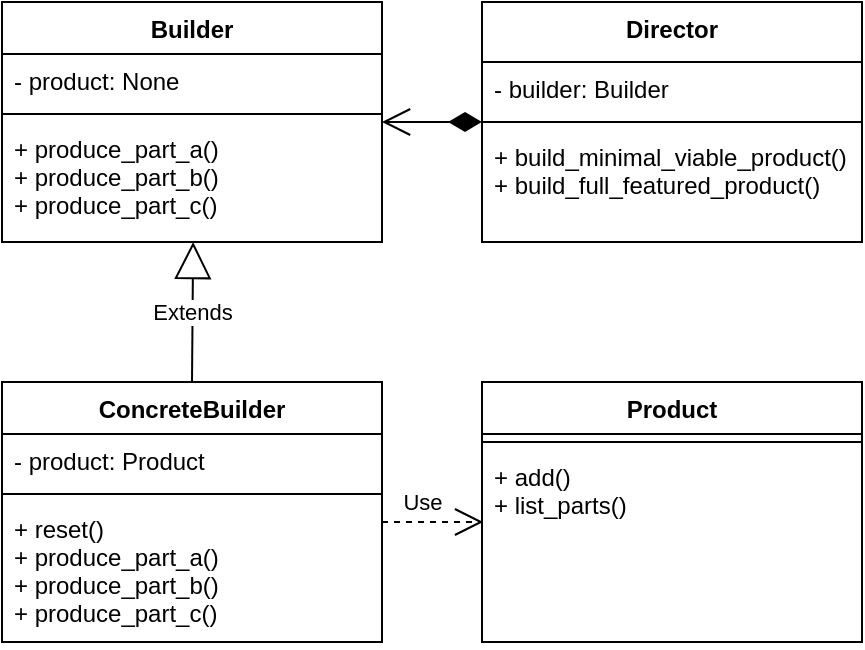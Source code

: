 <mxfile version="14.6.6" type="embed"><diagram id="sT0B_fg7LNwbXut7dq0-" name="Page-1"><mxGraphModel dx="1064" dy="359" grid="1" gridSize="10" guides="1" tooltips="1" connect="1" arrows="1" fold="1" page="1" pageScale="1" pageWidth="850" pageHeight="1100" math="0" shadow="0"><root><mxCell id="0"/><mxCell id="1" parent="0"/><mxCell id="11" value="Extends" style="endArrow=block;endSize=16;endFill=0;html=1;exitX=0.5;exitY=0;exitDx=0;exitDy=0;entryX=0.503;entryY=1;entryDx=0;entryDy=0;entryPerimeter=0;" edge="1" parent="1" target="32"><mxGeometry width="160" relative="1" as="geometry"><mxPoint x="305" y="250" as="sourcePoint"/><mxPoint x="305" y="202" as="targetPoint"/></mxGeometry></mxCell><mxCell id="16" value="Product" style="swimlane;fontStyle=1;align=center;verticalAlign=top;childLayout=stackLayout;horizontal=1;startSize=26;horizontalStack=0;resizeParent=1;resizeParentMax=0;resizeLast=0;collapsible=1;marginBottom=0;" vertex="1" parent="1"><mxGeometry x="450" y="250" width="190" height="130" as="geometry"/></mxCell><mxCell id="18" value="" style="line;strokeWidth=1;fillColor=none;align=left;verticalAlign=middle;spacingTop=-1;spacingLeft=3;spacingRight=3;rotatable=0;labelPosition=right;points=[];portConstraint=eastwest;" vertex="1" parent="16"><mxGeometry y="26" width="190" height="8" as="geometry"/></mxCell><mxCell id="19" value="+ add()&#10;+ list_parts()" style="text;strokeColor=none;fillColor=none;align=left;verticalAlign=top;spacingLeft=4;spacingRight=4;overflow=hidden;rotatable=0;points=[[0,0.5],[1,0.5]];portConstraint=eastwest;" vertex="1" parent="16"><mxGeometry y="34" width="190" height="96" as="geometry"/></mxCell><mxCell id="22" value="Director" style="swimlane;fontStyle=1;align=center;verticalAlign=top;childLayout=stackLayout;horizontal=1;startSize=30;horizontalStack=0;resizeParent=1;resizeParentMax=0;resizeLast=0;collapsible=1;marginBottom=0;" vertex="1" parent="1"><mxGeometry x="450" y="60" width="190" height="120" as="geometry"><mxRectangle x="240" y="10" width="190" height="30" as="alternateBounds"/></mxGeometry></mxCell><mxCell id="23" value="- builder: Builder" style="text;strokeColor=none;fillColor=none;align=left;verticalAlign=top;spacingLeft=4;spacingRight=4;overflow=hidden;rotatable=0;points=[[0,0.5],[1,0.5]];portConstraint=eastwest;" vertex="1" parent="22"><mxGeometry y="30" width="190" height="26" as="geometry"/></mxCell><mxCell id="24" value="" style="line;strokeWidth=1;fillColor=none;align=left;verticalAlign=middle;spacingTop=-1;spacingLeft=3;spacingRight=3;rotatable=0;labelPosition=right;points=[];portConstraint=eastwest;" vertex="1" parent="22"><mxGeometry y="56" width="190" height="8" as="geometry"/></mxCell><mxCell id="25" value="+ build_minimal_viable_product()&#10;+ build_full_featured_product()&#10; " style="text;strokeColor=none;fillColor=none;align=left;verticalAlign=top;spacingLeft=4;spacingRight=4;overflow=hidden;rotatable=0;points=[[0,0.5],[1,0.5]];portConstraint=eastwest;" vertex="1" parent="22"><mxGeometry y="64" width="190" height="56" as="geometry"/></mxCell><mxCell id="27" value="" style="endArrow=open;html=1;endSize=12;startArrow=diamondThin;startSize=14;startFill=1;edgeStyle=orthogonalEdgeStyle;align=left;verticalAlign=bottom;exitX=0;exitY=0.5;exitDx=0;exitDy=0;" edge="1" parent="1" source="22" target="29"><mxGeometry x="-1" y="3" relative="1" as="geometry"><mxPoint x="441" y="120" as="sourcePoint"/><mxPoint x="400" y="144" as="targetPoint"/><Array as="points"/></mxGeometry></mxCell><mxCell id="29" value="Builder" style="swimlane;fontStyle=1;align=center;verticalAlign=top;childLayout=stackLayout;horizontal=1;startSize=26;horizontalStack=0;resizeParent=1;resizeParentMax=0;resizeLast=0;collapsible=1;marginBottom=0;" vertex="1" parent="1"><mxGeometry x="210" y="60" width="190" height="120" as="geometry"><mxRectangle x="10" y="10" width="190" height="30" as="alternateBounds"/></mxGeometry></mxCell><mxCell id="30" value="- product: None" style="text;strokeColor=none;fillColor=none;align=left;verticalAlign=top;spacingLeft=4;spacingRight=4;overflow=hidden;rotatable=0;points=[[0,0.5],[1,0.5]];portConstraint=eastwest;" vertex="1" parent="29"><mxGeometry y="26" width="190" height="26" as="geometry"/></mxCell><mxCell id="31" value="" style="line;strokeWidth=1;fillColor=none;align=left;verticalAlign=middle;spacingTop=-1;spacingLeft=3;spacingRight=3;rotatable=0;labelPosition=right;points=[];portConstraint=eastwest;" vertex="1" parent="29"><mxGeometry y="52" width="190" height="8" as="geometry"/></mxCell><mxCell id="32" value="+ produce_part_a()&#10;+ produce_part_b()&#10;+ produce_part_c()" style="text;strokeColor=none;fillColor=none;align=left;verticalAlign=top;spacingLeft=4;spacingRight=4;overflow=hidden;rotatable=0;points=[[0,0.5],[1,0.5]];portConstraint=eastwest;" vertex="1" parent="29"><mxGeometry y="60" width="190" height="60" as="geometry"/></mxCell><mxCell id="33" value="ConcreteBuilder" style="swimlane;fontStyle=1;align=center;verticalAlign=top;childLayout=stackLayout;horizontal=1;startSize=26;horizontalStack=0;resizeParent=1;resizeParentMax=0;resizeLast=0;collapsible=1;marginBottom=0;" vertex="1" parent="1"><mxGeometry x="210" y="250" width="190" height="130" as="geometry"/></mxCell><mxCell id="34" value="- product: Product" style="text;strokeColor=none;fillColor=none;align=left;verticalAlign=top;spacingLeft=4;spacingRight=4;overflow=hidden;rotatable=0;points=[[0,0.5],[1,0.5]];portConstraint=eastwest;" vertex="1" parent="33"><mxGeometry y="26" width="190" height="26" as="geometry"/></mxCell><mxCell id="35" value="" style="line;strokeWidth=1;fillColor=none;align=left;verticalAlign=middle;spacingTop=-1;spacingLeft=3;spacingRight=3;rotatable=0;labelPosition=right;points=[];portConstraint=eastwest;" vertex="1" parent="33"><mxGeometry y="52" width="190" height="8" as="geometry"/></mxCell><mxCell id="36" value="+ reset()&#10;+ produce_part_a()&#10;+ produce_part_b()&#10;+ produce_part_c()" style="text;strokeColor=none;fillColor=none;align=left;verticalAlign=top;spacingLeft=4;spacingRight=4;overflow=hidden;rotatable=0;points=[[0,0.5],[1,0.5]];portConstraint=eastwest;" vertex="1" parent="33"><mxGeometry y="60" width="190" height="70" as="geometry"/></mxCell><mxCell id="37" value="Use" style="endArrow=open;endSize=12;dashed=1;html=1;entryX=0.003;entryY=0.375;entryDx=0;entryDy=0;entryPerimeter=0;" edge="1" parent="1" target="19"><mxGeometry x="-0.209" y="10" width="160" relative="1" as="geometry"><mxPoint x="400" y="320" as="sourcePoint"/><mxPoint x="449" y="321" as="targetPoint"/><mxPoint as="offset"/></mxGeometry></mxCell></root></mxGraphModel></diagram></mxfile>
